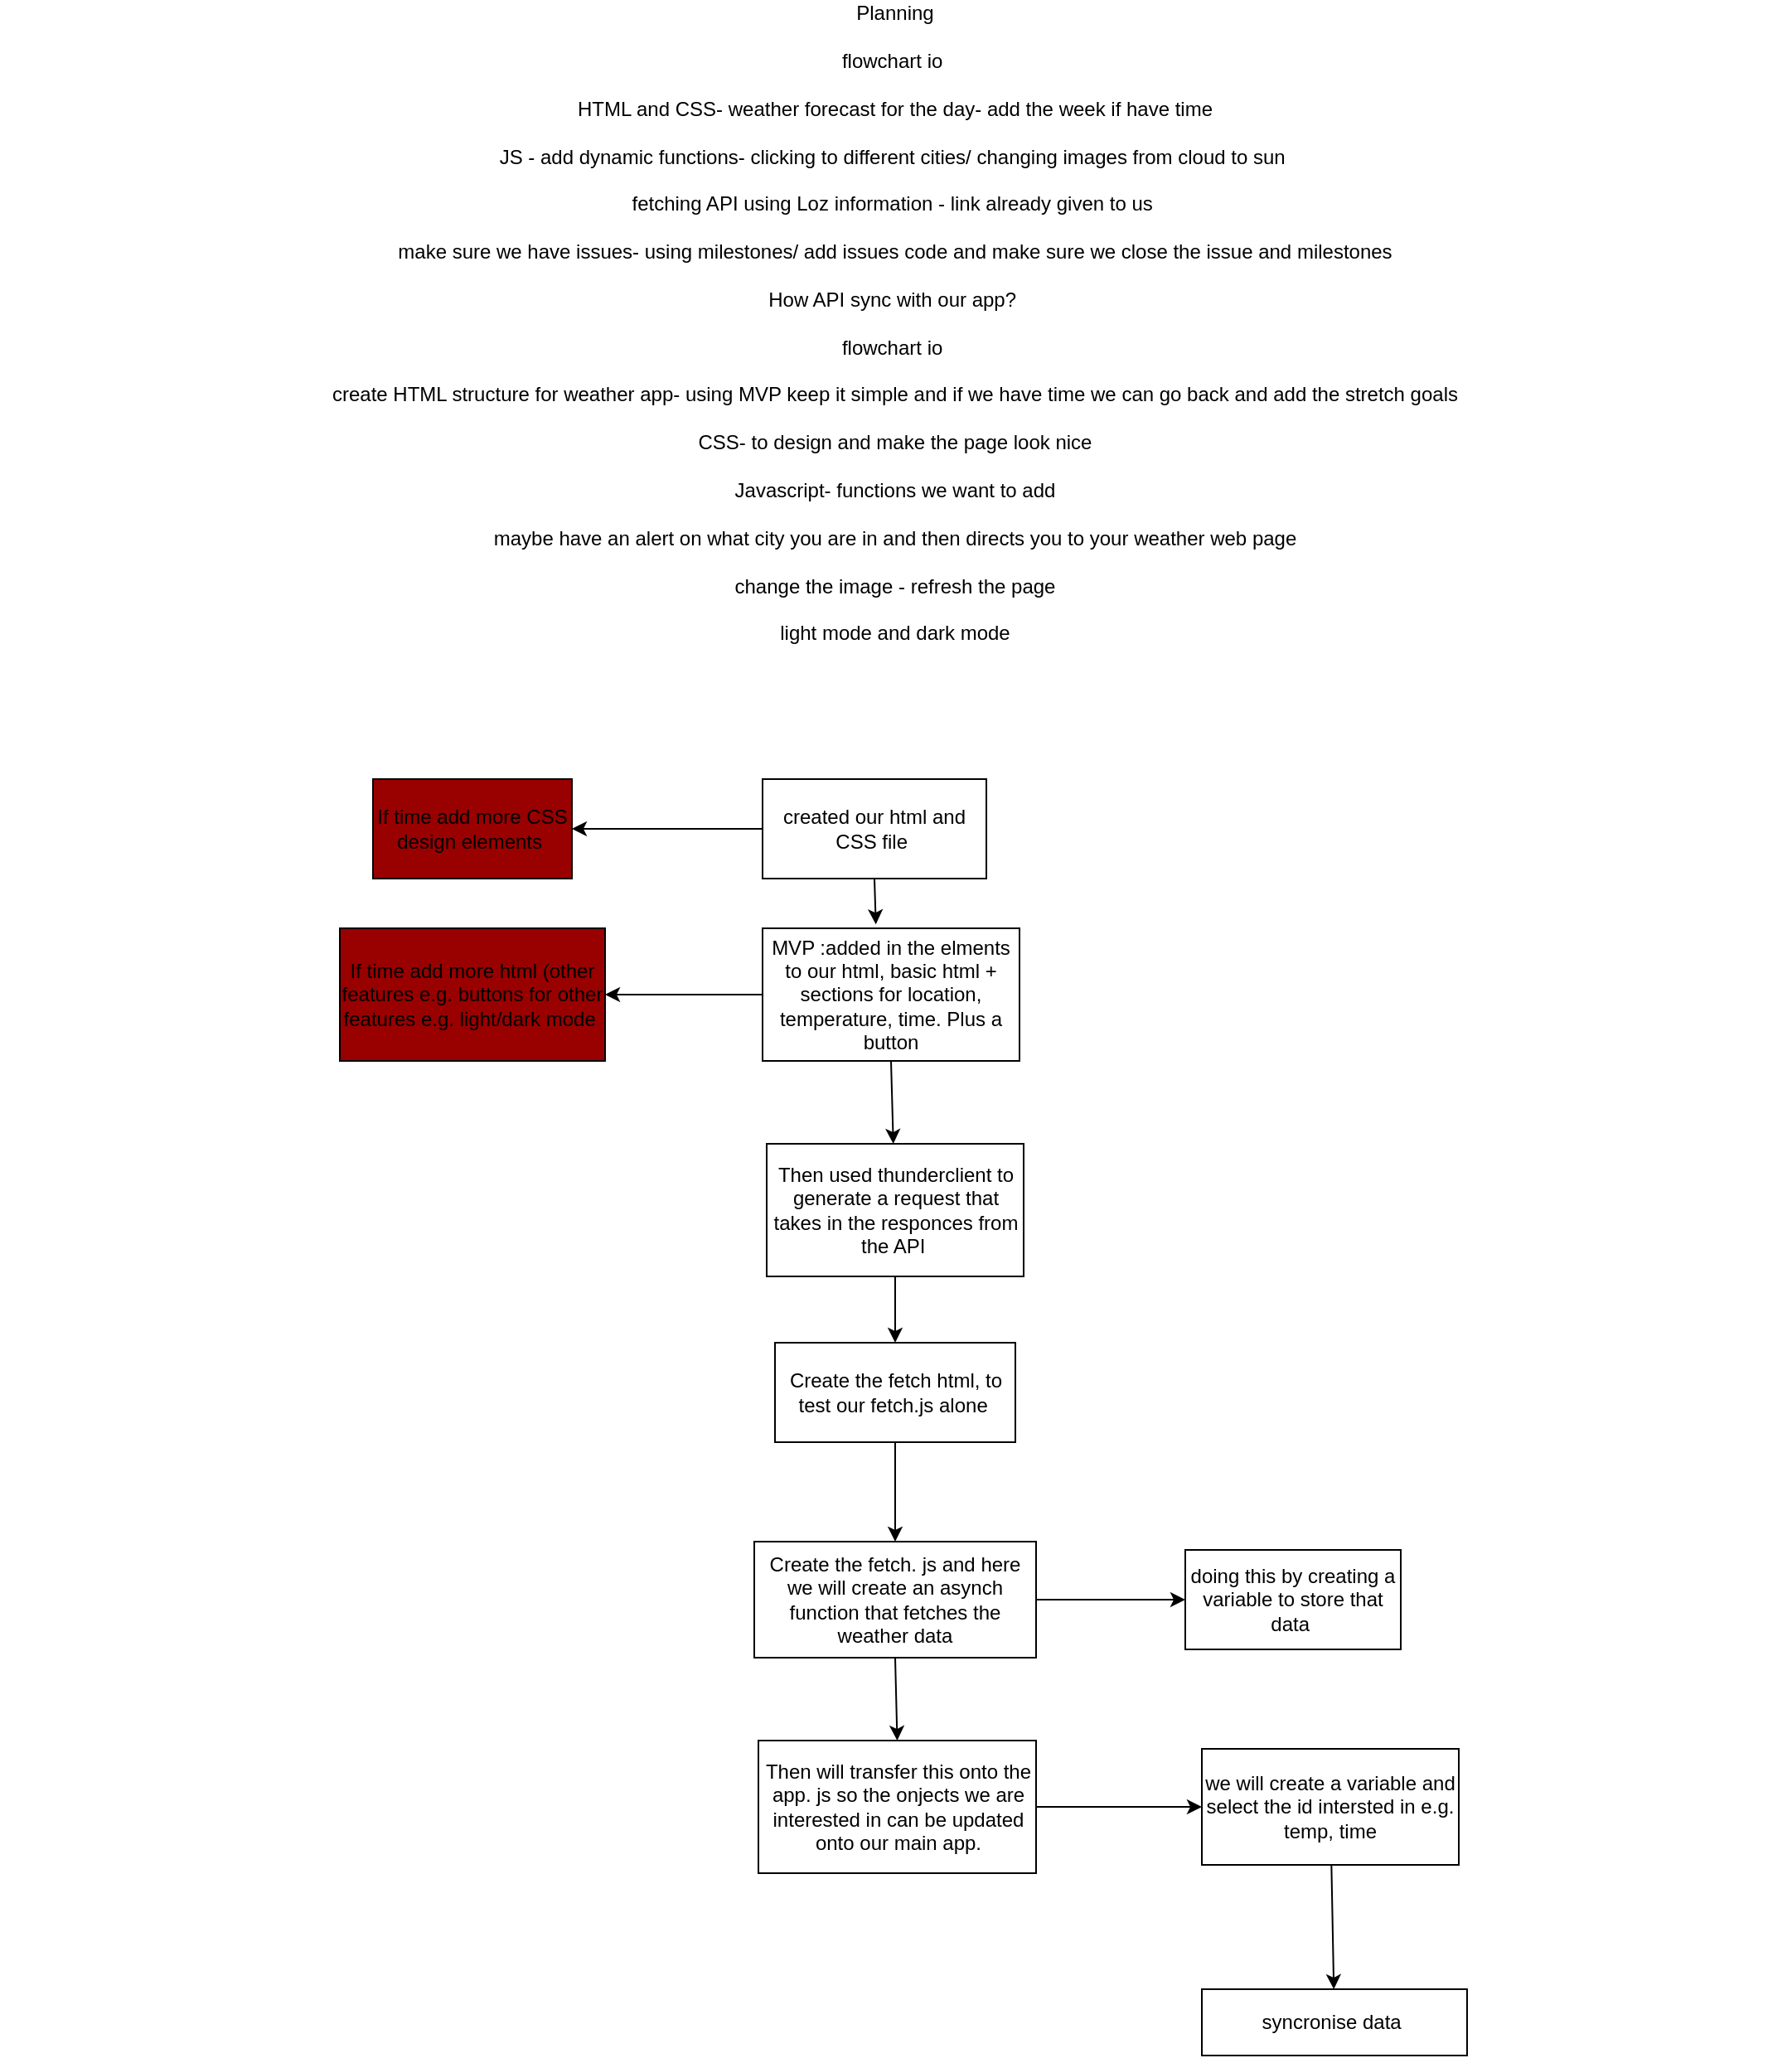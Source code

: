 <mxfile>
    <diagram id="uHZjx6W6cW8O-xdqiG4f" name="Page-1">
        <mxGraphModel dx="1088" dy="559" grid="1" gridSize="10" guides="1" tooltips="1" connect="1" arrows="1" fold="1" page="1" pageScale="1" pageWidth="850" pageHeight="1100" math="0" shadow="0">
            <root>
                <mxCell id="0"/>
                <mxCell id="1" parent="0"/>
                <mxCell id="34" value="&lt;div&gt;Planning&lt;/div&gt;&lt;div&gt;&lt;br&gt;&lt;/div&gt;&lt;div&gt;flowchart io&amp;nbsp;&lt;/div&gt;&lt;div&gt;&lt;br&gt;&lt;/div&gt;&lt;div&gt;HTML and CSS- weather forecast for the day- add the week if have time&lt;/div&gt;&lt;div&gt;&lt;br&gt;&lt;/div&gt;&lt;div&gt;JS - add dynamic functions- clicking to different cities/ changing images from cloud to sun&amp;nbsp;&lt;/div&gt;&lt;div&gt;&lt;br&gt;&lt;/div&gt;&lt;div&gt;fetching API using Loz information - link already given to us&amp;nbsp;&lt;/div&gt;&lt;div&gt;&lt;br&gt;&lt;/div&gt;&lt;div&gt;make sure we have issues- using milestones/ add issues code and make sure we close the issue and milestones&lt;/div&gt;&lt;div&gt;&lt;br&gt;&lt;/div&gt;&lt;div&gt;How API sync with our app?&amp;nbsp;&lt;/div&gt;&lt;div&gt;&lt;br&gt;&lt;/div&gt;&lt;div&gt;flowchart io&amp;nbsp;&lt;/div&gt;&lt;div&gt;&lt;br&gt;&lt;/div&gt;&lt;div&gt;create HTML structure for weather app- using MVP keep it simple and if we have time we can go back and add the stretch goals&lt;/div&gt;&lt;div&gt;&lt;br&gt;&lt;/div&gt;&lt;div&gt;CSS- to design and make the page look nice&lt;/div&gt;&lt;div&gt;&lt;br&gt;&lt;/div&gt;&lt;div&gt;Javascript- functions we want to add&lt;/div&gt;&lt;div&gt;&lt;br&gt;&lt;/div&gt;&lt;div&gt;maybe have an alert on what city you are in and then directs you to your weather web page&lt;/div&gt;&lt;div&gt;&lt;br&gt;&lt;/div&gt;&lt;div&gt;change the image - refresh the page&lt;/div&gt;&lt;div&gt;&lt;br&gt;&lt;/div&gt;&lt;div&gt;light mode and dark mode&lt;/div&gt;" style="text;html=1;strokeColor=none;fillColor=none;align=center;verticalAlign=middle;whiteSpace=wrap;rounded=0;" vertex="1" parent="1">
                    <mxGeometry x="695" y="220" width="1080" height="30" as="geometry"/>
                </mxCell>
                <mxCell id="39" style="edgeStyle=none;html=1;exitX=0;exitY=0.5;exitDx=0;exitDy=0;entryX=1;entryY=0.5;entryDx=0;entryDy=0;" edge="1" parent="1" source="35" target="38">
                    <mxGeometry relative="1" as="geometry"/>
                </mxCell>
                <mxCell id="41" style="edgeStyle=none;html=1;exitX=0.5;exitY=1;exitDx=0;exitDy=0;entryX=0.441;entryY=-0.03;entryDx=0;entryDy=0;entryPerimeter=0;" edge="1" parent="1" source="35" target="36">
                    <mxGeometry relative="1" as="geometry"/>
                </mxCell>
                <mxCell id="35" value="created our html and CSS file&amp;nbsp;" style="rounded=0;whiteSpace=wrap;html=1;" vertex="1" parent="1">
                    <mxGeometry x="1155" y="510" width="135" height="60" as="geometry"/>
                </mxCell>
                <mxCell id="40" style="edgeStyle=none;html=1;exitX=0;exitY=0.5;exitDx=0;exitDy=0;entryX=1;entryY=0.5;entryDx=0;entryDy=0;" edge="1" parent="1" source="36" target="37">
                    <mxGeometry relative="1" as="geometry"/>
                </mxCell>
                <mxCell id="45" style="edgeStyle=none;html=1;exitX=0.5;exitY=1;exitDx=0;exitDy=0;" edge="1" parent="1" source="36" target="44">
                    <mxGeometry relative="1" as="geometry"/>
                </mxCell>
                <mxCell id="36" value="MVP :added in the elments to our html, basic html + sections for location, temperature, time. Plus a button" style="rounded=0;whiteSpace=wrap;html=1;" vertex="1" parent="1">
                    <mxGeometry x="1155" y="600" width="155" height="80" as="geometry"/>
                </mxCell>
                <mxCell id="37" value="If time add more html (other features e.g. buttons for other features e.g. light/dark mode&amp;nbsp;" style="rounded=0;whiteSpace=wrap;html=1;fillColor=#990000;" vertex="1" parent="1">
                    <mxGeometry x="900" y="600" width="160" height="80" as="geometry"/>
                </mxCell>
                <mxCell id="38" value="If time add more CSS design elements&amp;nbsp;" style="rounded=0;whiteSpace=wrap;html=1;fillColor=#990000;" vertex="1" parent="1">
                    <mxGeometry x="920" y="510" width="120" height="60" as="geometry"/>
                </mxCell>
                <mxCell id="48" style="edgeStyle=none;html=1;exitX=0.5;exitY=1;exitDx=0;exitDy=0;entryX=0.5;entryY=0;entryDx=0;entryDy=0;" edge="1" parent="1" source="44" target="47">
                    <mxGeometry relative="1" as="geometry"/>
                </mxCell>
                <mxCell id="44" value="Then used thunderclient to generate a request that takes in the responces from the API&amp;nbsp;" style="rounded=0;whiteSpace=wrap;html=1;" vertex="1" parent="1">
                    <mxGeometry x="1157.5" y="730" width="155" height="80" as="geometry"/>
                </mxCell>
                <mxCell id="53" style="edgeStyle=none;html=1;exitX=0.5;exitY=1;exitDx=0;exitDy=0;" edge="1" parent="1" source="47" target="50">
                    <mxGeometry relative="1" as="geometry"/>
                </mxCell>
                <mxCell id="47" value="Create the fetch html, to test our fetch.js alone&amp;nbsp;" style="rounded=0;whiteSpace=wrap;html=1;" vertex="1" parent="1">
                    <mxGeometry x="1162.5" y="850" width="145" height="60" as="geometry"/>
                </mxCell>
                <mxCell id="54" style="edgeStyle=none;html=1;exitX=1;exitY=0.5;exitDx=0;exitDy=0;" edge="1" parent="1" source="50" target="52">
                    <mxGeometry relative="1" as="geometry"/>
                </mxCell>
                <mxCell id="61" style="edgeStyle=none;html=1;exitX=0.5;exitY=1;exitDx=0;exitDy=0;entryX=0.5;entryY=0;entryDx=0;entryDy=0;" edge="1" parent="1" source="50" target="57">
                    <mxGeometry relative="1" as="geometry"/>
                </mxCell>
                <mxCell id="50" value="Create the fetch. js and here we will create an asynch function that fetches the weather data" style="rounded=0;whiteSpace=wrap;html=1;" vertex="1" parent="1">
                    <mxGeometry x="1150" y="970" width="170" height="70" as="geometry"/>
                </mxCell>
                <mxCell id="52" value="doing this by creating a variable to store that data&amp;nbsp;" style="rounded=0;whiteSpace=wrap;html=1;" vertex="1" parent="1">
                    <mxGeometry x="1410" y="975" width="130" height="60" as="geometry"/>
                </mxCell>
                <mxCell id="60" style="edgeStyle=none;html=1;exitX=1;exitY=0.5;exitDx=0;exitDy=0;entryX=0;entryY=0.5;entryDx=0;entryDy=0;" edge="1" parent="1" source="57" target="59">
                    <mxGeometry relative="1" as="geometry"/>
                </mxCell>
                <mxCell id="57" value="Then will transfer this onto the app. js so the onjects we are interested in can be updated onto our main app." style="rounded=0;whiteSpace=wrap;html=1;" vertex="1" parent="1">
                    <mxGeometry x="1152.5" y="1090" width="167.5" height="80" as="geometry"/>
                </mxCell>
                <mxCell id="64" style="edgeStyle=none;html=1;" edge="1" parent="1" source="59" target="63">
                    <mxGeometry relative="1" as="geometry"/>
                </mxCell>
                <mxCell id="59" value="we will create a variable and select the id intersted in e.g. temp, time" style="rounded=0;whiteSpace=wrap;html=1;" vertex="1" parent="1">
                    <mxGeometry x="1420" y="1095" width="155" height="70" as="geometry"/>
                </mxCell>
                <mxCell id="63" value="syncronise data&amp;nbsp;" style="rounded=0;whiteSpace=wrap;html=1;" vertex="1" parent="1">
                    <mxGeometry x="1420" y="1240" width="160" height="40" as="geometry"/>
                </mxCell>
            </root>
        </mxGraphModel>
    </diagram>
</mxfile>